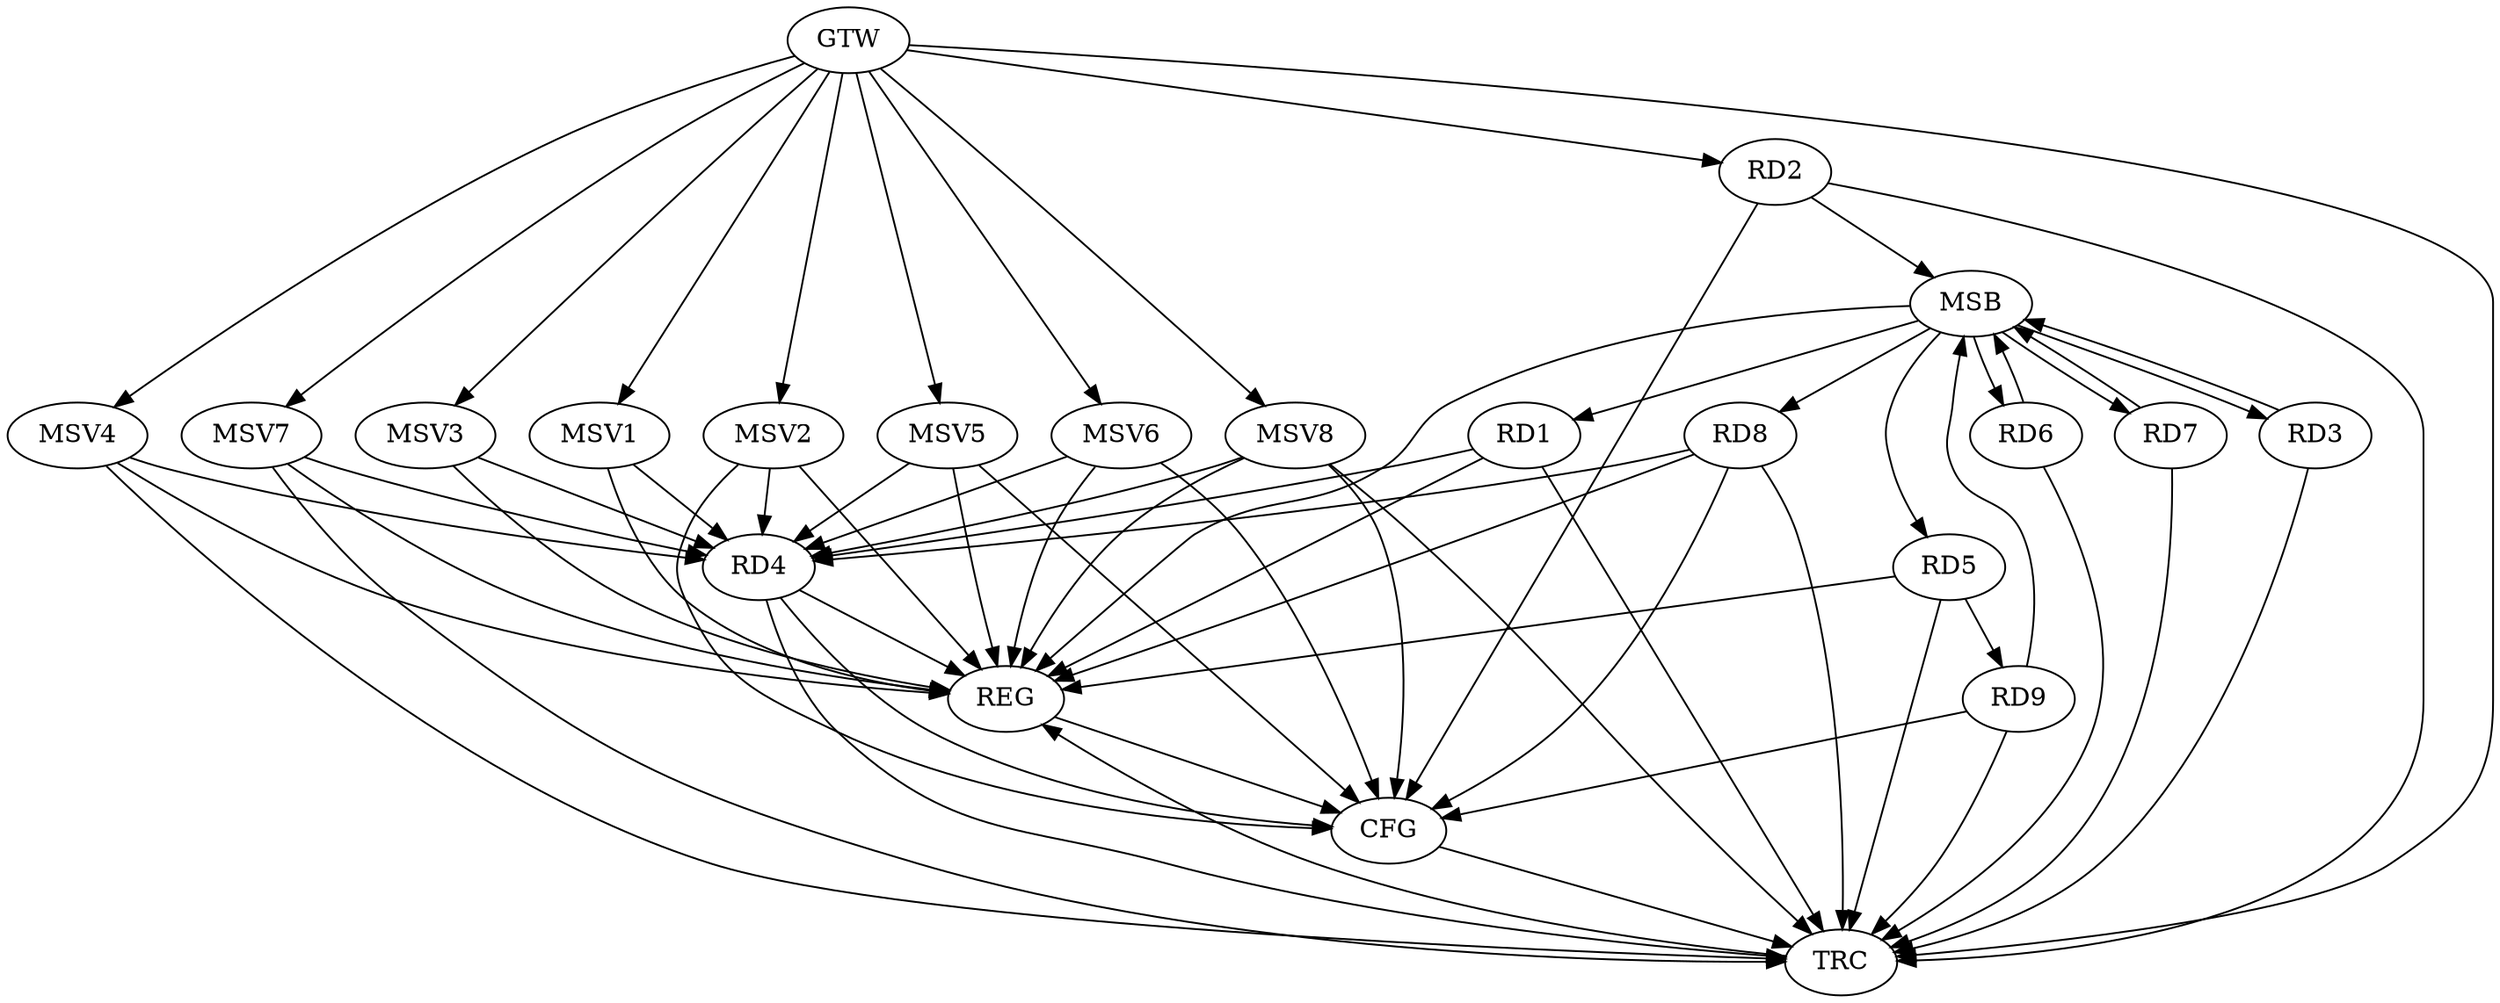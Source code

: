 strict digraph G {
  RD1 [ label="RD1" ];
  RD2 [ label="RD2" ];
  RD3 [ label="RD3" ];
  RD4 [ label="RD4" ];
  RD5 [ label="RD5" ];
  RD6 [ label="RD6" ];
  RD7 [ label="RD7" ];
  RD8 [ label="RD8" ];
  RD9 [ label="RD9" ];
  GTW [ label="GTW" ];
  REG [ label="REG" ];
  MSB [ label="MSB" ];
  CFG [ label="CFG" ];
  TRC [ label="TRC" ];
  MSV1 [ label="MSV1" ];
  MSV2 [ label="MSV2" ];
  MSV3 [ label="MSV3" ];
  MSV4 [ label="MSV4" ];
  MSV5 [ label="MSV5" ];
  MSV6 [ label="MSV6" ];
  MSV7 [ label="MSV7" ];
  MSV8 [ label="MSV8" ];
  RD1 -> RD4;
  RD8 -> RD4;
  RD5 -> RD9;
  GTW -> RD2;
  RD1 -> REG;
  RD4 -> REG;
  RD5 -> REG;
  RD8 -> REG;
  RD2 -> MSB;
  MSB -> RD1;
  MSB -> RD3;
  MSB -> REG;
  RD3 -> MSB;
  MSB -> RD5;
  RD6 -> MSB;
  MSB -> RD7;
  MSB -> RD8;
  RD7 -> MSB;
  MSB -> RD6;
  RD9 -> MSB;
  RD2 -> CFG;
  RD9 -> CFG;
  RD4 -> CFG;
  RD8 -> CFG;
  REG -> CFG;
  RD1 -> TRC;
  RD2 -> TRC;
  RD3 -> TRC;
  RD4 -> TRC;
  RD5 -> TRC;
  RD6 -> TRC;
  RD7 -> TRC;
  RD8 -> TRC;
  RD9 -> TRC;
  GTW -> TRC;
  CFG -> TRC;
  TRC -> REG;
  MSV1 -> RD4;
  GTW -> MSV1;
  MSV1 -> REG;
  MSV2 -> RD4;
  GTW -> MSV2;
  MSV2 -> REG;
  MSV2 -> CFG;
  MSV3 -> RD4;
  GTW -> MSV3;
  MSV3 -> REG;
  MSV4 -> RD4;
  GTW -> MSV4;
  MSV4 -> REG;
  MSV4 -> TRC;
  MSV5 -> RD4;
  MSV6 -> RD4;
  GTW -> MSV5;
  MSV5 -> REG;
  MSV5 -> CFG;
  GTW -> MSV6;
  MSV6 -> REG;
  MSV6 -> CFG;
  MSV7 -> RD4;
  GTW -> MSV7;
  MSV7 -> REG;
  MSV7 -> TRC;
  MSV8 -> RD4;
  GTW -> MSV8;
  MSV8 -> REG;
  MSV8 -> TRC;
  MSV8 -> CFG;
}

